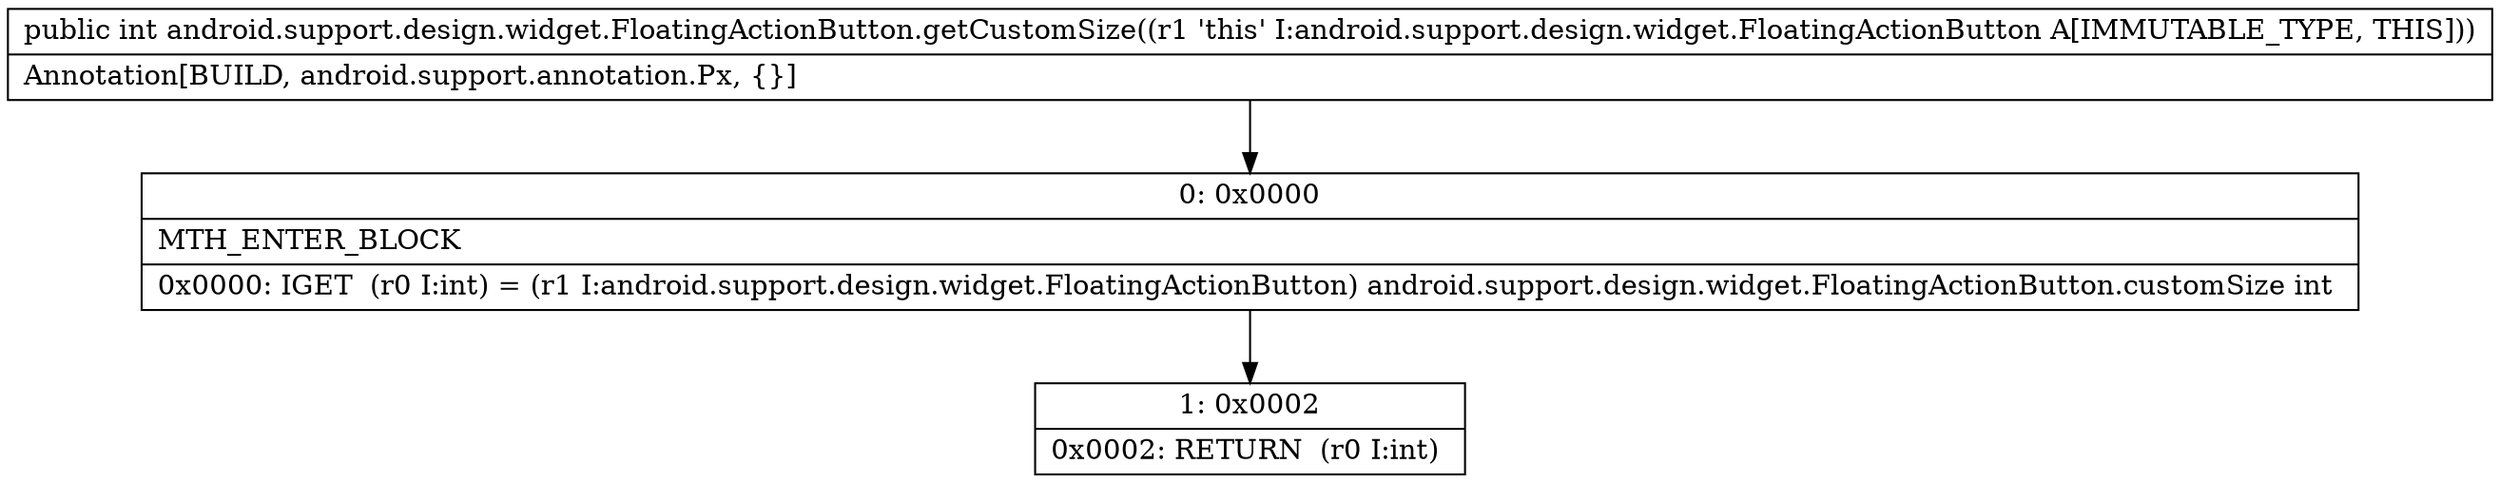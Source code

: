digraph "CFG forandroid.support.design.widget.FloatingActionButton.getCustomSize()I" {
Node_0 [shape=record,label="{0\:\ 0x0000|MTH_ENTER_BLOCK\l|0x0000: IGET  (r0 I:int) = (r1 I:android.support.design.widget.FloatingActionButton) android.support.design.widget.FloatingActionButton.customSize int \l}"];
Node_1 [shape=record,label="{1\:\ 0x0002|0x0002: RETURN  (r0 I:int) \l}"];
MethodNode[shape=record,label="{public int android.support.design.widget.FloatingActionButton.getCustomSize((r1 'this' I:android.support.design.widget.FloatingActionButton A[IMMUTABLE_TYPE, THIS]))  | Annotation[BUILD, android.support.annotation.Px, \{\}]\l}"];
MethodNode -> Node_0;
Node_0 -> Node_1;
}

